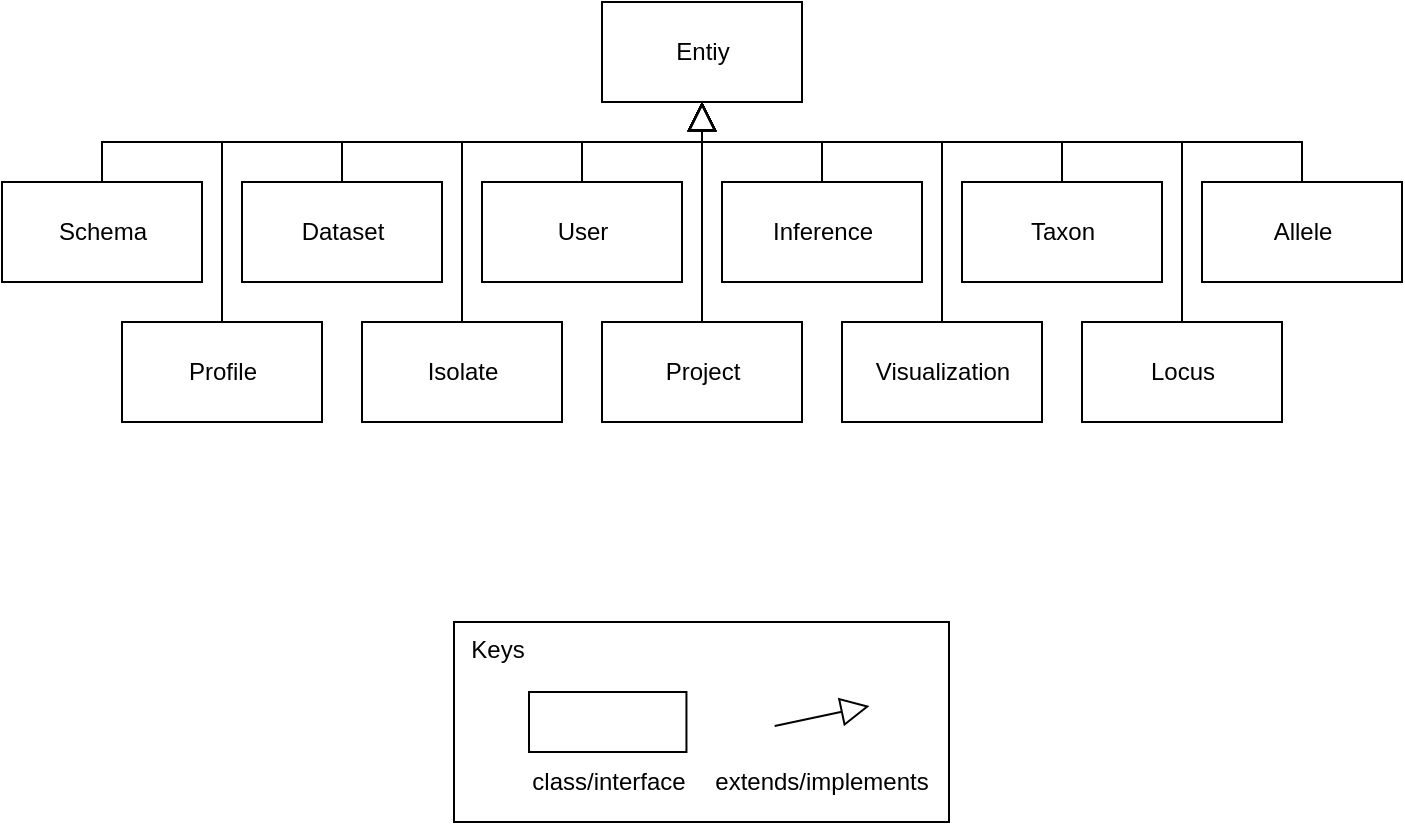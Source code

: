 <mxfile version="13.6.9" type="device"><diagram id="leivKdnDqs_qVR0Xr-Ja" name="Page-1"><mxGraphModel dx="1422" dy="846" grid="1" gridSize="10" guides="1" tooltips="1" connect="1" arrows="1" fold="1" page="1" pageScale="1" pageWidth="850" pageHeight="1100" math="0" shadow="0"><root><mxCell id="0"/><mxCell id="1" parent="0"/><mxCell id="ujlGQlCHXHEbYiv2ZZGf-1" value="Entiy" style="html=1;" parent="1" vertex="1"><mxGeometry x="375" y="340" width="100" height="50" as="geometry"/></mxCell><mxCell id="ujlGQlCHXHEbYiv2ZZGf-2" style="edgeStyle=orthogonalEdgeStyle;rounded=0;orthogonalLoop=1;jettySize=auto;html=1;exitX=0.5;exitY=0;exitDx=0;exitDy=0;entryX=0.5;entryY=1;entryDx=0;entryDy=0;endArrow=block;endFill=0;endSize=12;" parent="1" source="ujlGQlCHXHEbYiv2ZZGf-3" target="ujlGQlCHXHEbYiv2ZZGf-1" edge="1"><mxGeometry relative="1" as="geometry"/></mxCell><mxCell id="ujlGQlCHXHEbYiv2ZZGf-3" value="User" style="html=1;" parent="1" vertex="1"><mxGeometry x="315" y="430" width="100" height="50" as="geometry"/></mxCell><mxCell id="ujlGQlCHXHEbYiv2ZZGf-4" style="edgeStyle=orthogonalEdgeStyle;rounded=0;orthogonalLoop=1;jettySize=auto;html=1;exitX=0.5;exitY=0;exitDx=0;exitDy=0;entryX=0.5;entryY=1;entryDx=0;entryDy=0;endArrow=block;endFill=0;endSize=12;" parent="1" source="ujlGQlCHXHEbYiv2ZZGf-5" target="ujlGQlCHXHEbYiv2ZZGf-1" edge="1"><mxGeometry relative="1" as="geometry"/></mxCell><mxCell id="ujlGQlCHXHEbYiv2ZZGf-5" value="Project" style="html=1;" parent="1" vertex="1"><mxGeometry x="375" y="500" width="100" height="50" as="geometry"/></mxCell><mxCell id="ujlGQlCHXHEbYiv2ZZGf-6" style="edgeStyle=orthogonalEdgeStyle;rounded=0;orthogonalLoop=1;jettySize=auto;html=1;exitX=0.5;exitY=0;exitDx=0;exitDy=0;entryX=0.5;entryY=1;entryDx=0;entryDy=0;endArrow=block;endFill=0;endSize=12;" parent="1" source="ujlGQlCHXHEbYiv2ZZGf-7" target="ujlGQlCHXHEbYiv2ZZGf-1" edge="1"><mxGeometry relative="1" as="geometry"><Array as="points"><mxPoint x="665" y="410"/><mxPoint x="425" y="410"/></Array></mxGeometry></mxCell><mxCell id="ujlGQlCHXHEbYiv2ZZGf-7" value="Locus" style="html=1;" parent="1" vertex="1"><mxGeometry x="615" y="500" width="100" height="50" as="geometry"/></mxCell><mxCell id="ujlGQlCHXHEbYiv2ZZGf-8" style="edgeStyle=orthogonalEdgeStyle;rounded=0;orthogonalLoop=1;jettySize=auto;html=1;exitX=0.5;exitY=0;exitDx=0;exitDy=0;entryX=0.5;entryY=1;entryDx=0;entryDy=0;endArrow=block;endFill=0;endSize=12;" parent="1" source="ujlGQlCHXHEbYiv2ZZGf-9" target="ujlGQlCHXHEbYiv2ZZGf-1" edge="1"><mxGeometry relative="1" as="geometry"><Array as="points"><mxPoint x="725" y="410"/><mxPoint x="425" y="410"/></Array></mxGeometry></mxCell><mxCell id="ujlGQlCHXHEbYiv2ZZGf-9" value="Allele" style="html=1;" parent="1" vertex="1"><mxGeometry x="675" y="430" width="100" height="50" as="geometry"/></mxCell><mxCell id="ujlGQlCHXHEbYiv2ZZGf-10" style="edgeStyle=orthogonalEdgeStyle;rounded=0;orthogonalLoop=1;jettySize=auto;html=1;exitX=0.5;exitY=0;exitDx=0;exitDy=0;entryX=0.5;entryY=1;entryDx=0;entryDy=0;endArrow=block;endFill=0;endSize=12;" parent="1" source="ujlGQlCHXHEbYiv2ZZGf-11" target="ujlGQlCHXHEbYiv2ZZGf-1" edge="1"><mxGeometry relative="1" as="geometry"><Array as="points"><mxPoint x="185" y="410"/><mxPoint x="425" y="410"/></Array></mxGeometry></mxCell><mxCell id="ujlGQlCHXHEbYiv2ZZGf-11" value="Profile" style="html=1;" parent="1" vertex="1"><mxGeometry x="135" y="500" width="100" height="50" as="geometry"/></mxCell><mxCell id="ujlGQlCHXHEbYiv2ZZGf-12" style="edgeStyle=orthogonalEdgeStyle;rounded=0;orthogonalLoop=1;jettySize=auto;html=1;exitX=0.5;exitY=0;exitDx=0;exitDy=0;entryX=0.5;entryY=1;entryDx=0;entryDy=0;endArrow=block;endFill=0;endSize=12;" parent="1" source="ujlGQlCHXHEbYiv2ZZGf-13" target="ujlGQlCHXHEbYiv2ZZGf-1" edge="1"><mxGeometry relative="1" as="geometry"><Array as="points"><mxPoint x="245" y="410"/><mxPoint x="425" y="410"/></Array></mxGeometry></mxCell><mxCell id="ujlGQlCHXHEbYiv2ZZGf-13" value="Dataset" style="html=1;" parent="1" vertex="1"><mxGeometry x="195" y="430" width="100" height="50" as="geometry"/></mxCell><mxCell id="ujlGQlCHXHEbYiv2ZZGf-14" style="edgeStyle=orthogonalEdgeStyle;rounded=0;orthogonalLoop=1;jettySize=auto;html=1;exitX=0.5;exitY=0;exitDx=0;exitDy=0;entryX=0.5;entryY=1;entryDx=0;entryDy=0;endArrow=block;endFill=0;endSize=12;" parent="1" source="ujlGQlCHXHEbYiv2ZZGf-15" target="ujlGQlCHXHEbYiv2ZZGf-1" edge="1"><mxGeometry relative="1" as="geometry"><Array as="points"><mxPoint x="125" y="410"/><mxPoint x="425" y="410"/></Array></mxGeometry></mxCell><mxCell id="ujlGQlCHXHEbYiv2ZZGf-15" value="Schema" style="html=1;" parent="1" vertex="1"><mxGeometry x="75" y="430" width="100" height="50" as="geometry"/></mxCell><mxCell id="ujlGQlCHXHEbYiv2ZZGf-18" style="edgeStyle=orthogonalEdgeStyle;rounded=0;orthogonalLoop=1;jettySize=auto;html=1;exitX=0.5;exitY=0;exitDx=0;exitDy=0;entryX=0.5;entryY=1;entryDx=0;entryDy=0;endArrow=block;endFill=0;endSize=12;" parent="1" source="ujlGQlCHXHEbYiv2ZZGf-19" target="ujlGQlCHXHEbYiv2ZZGf-1" edge="1"><mxGeometry relative="1" as="geometry"><Array as="points"><mxPoint x="305" y="410"/><mxPoint x="425" y="410"/></Array></mxGeometry></mxCell><mxCell id="ujlGQlCHXHEbYiv2ZZGf-19" value="Isolate" style="html=1;" parent="1" vertex="1"><mxGeometry x="255" y="500" width="100" height="50" as="geometry"/></mxCell><mxCell id="ujlGQlCHXHEbYiv2ZZGf-20" style="edgeStyle=orthogonalEdgeStyle;rounded=0;orthogonalLoop=1;jettySize=auto;html=1;exitX=0.5;exitY=0;exitDx=0;exitDy=0;entryX=0.5;entryY=1;entryDx=0;entryDy=0;endArrow=block;endFill=0;endSize=12;" parent="1" source="ujlGQlCHXHEbYiv2ZZGf-21" target="ujlGQlCHXHEbYiv2ZZGf-1" edge="1"><mxGeometry relative="1" as="geometry"><Array as="points"><mxPoint x="545" y="410"/><mxPoint x="425" y="410"/></Array></mxGeometry></mxCell><mxCell id="ujlGQlCHXHEbYiv2ZZGf-21" value="Visualization" style="html=1;" parent="1" vertex="1"><mxGeometry x="495" y="500" width="100" height="50" as="geometry"/></mxCell><mxCell id="ujlGQlCHXHEbYiv2ZZGf-22" style="edgeStyle=orthogonalEdgeStyle;rounded=0;orthogonalLoop=1;jettySize=auto;html=1;exitX=0.5;exitY=0;exitDx=0;exitDy=0;entryX=0.5;entryY=1;entryDx=0;entryDy=0;endArrow=block;endFill=0;endSize=12;" parent="1" source="ujlGQlCHXHEbYiv2ZZGf-23" target="ujlGQlCHXHEbYiv2ZZGf-1" edge="1"><mxGeometry relative="1" as="geometry"><Array as="points"><mxPoint x="605" y="410"/><mxPoint x="425" y="410"/></Array></mxGeometry></mxCell><mxCell id="ujlGQlCHXHEbYiv2ZZGf-23" value="Taxon" style="html=1;" parent="1" vertex="1"><mxGeometry x="555" y="430" width="100" height="50" as="geometry"/></mxCell><mxCell id="ujlGQlCHXHEbYiv2ZZGf-24" style="edgeStyle=orthogonalEdgeStyle;rounded=0;orthogonalLoop=1;jettySize=auto;html=1;exitX=0.5;exitY=0;exitDx=0;exitDy=0;entryX=0.5;entryY=1;entryDx=0;entryDy=0;endArrow=block;endFill=0;endSize=12;" parent="1" source="ujlGQlCHXHEbYiv2ZZGf-25" target="ujlGQlCHXHEbYiv2ZZGf-1" edge="1"><mxGeometry relative="1" as="geometry"/></mxCell><mxCell id="ujlGQlCHXHEbYiv2ZZGf-25" value="Inference" style="html=1;" parent="1" vertex="1"><mxGeometry x="435" y="430" width="100" height="50" as="geometry"/></mxCell><mxCell id="KBxC5KleS_H2imJiaKHw-1" value="" style="group" vertex="1" connectable="0" parent="1"><mxGeometry x="301" y="650" width="247.5" height="100" as="geometry"/></mxCell><mxCell id="KBxC5KleS_H2imJiaKHw-2" value="&amp;nbsp; Keys" style="rounded=0;whiteSpace=wrap;html=1;align=left;verticalAlign=top;" vertex="1" parent="KBxC5KleS_H2imJiaKHw-1"><mxGeometry width="247.5" height="100" as="geometry"/></mxCell><mxCell id="KBxC5KleS_H2imJiaKHw-3" value="" style="endArrow=block;html=1;exitX=1;exitY=0.5;exitDx=0;exitDy=0;startArrow=none;startFill=0;endFill=0;endSize=12;" edge="1" parent="KBxC5KleS_H2imJiaKHw-1"><mxGeometry width="50" height="50" relative="1" as="geometry"><mxPoint x="160.348" y="52" as="sourcePoint"/><mxPoint x="207.742" y="42" as="targetPoint"/></mxGeometry></mxCell><mxCell id="KBxC5KleS_H2imJiaKHw-4" value="extends/implements" style="text;html=1;strokeColor=none;fillColor=none;align=center;verticalAlign=middle;whiteSpace=wrap;rounded=0;" vertex="1" parent="KBxC5KleS_H2imJiaKHw-1"><mxGeometry x="139.021" y="70" width="89.521" height="20" as="geometry"/></mxCell><mxCell id="KBxC5KleS_H2imJiaKHw-5" value="class/interface" style="text;html=1;strokeColor=none;fillColor=none;align=center;verticalAlign=middle;whiteSpace=wrap;rounded=0;" vertex="1" parent="KBxC5KleS_H2imJiaKHw-1"><mxGeometry x="45.526" y="70" width="62.665" height="20" as="geometry"/></mxCell><mxCell id="KBxC5KleS_H2imJiaKHw-6" value="" style="rounded=0;whiteSpace=wrap;html=1;" vertex="1" parent="KBxC5KleS_H2imJiaKHw-1"><mxGeometry x="37.501" y="35" width="78.726" height="30" as="geometry"/></mxCell></root></mxGraphModel></diagram></mxfile>